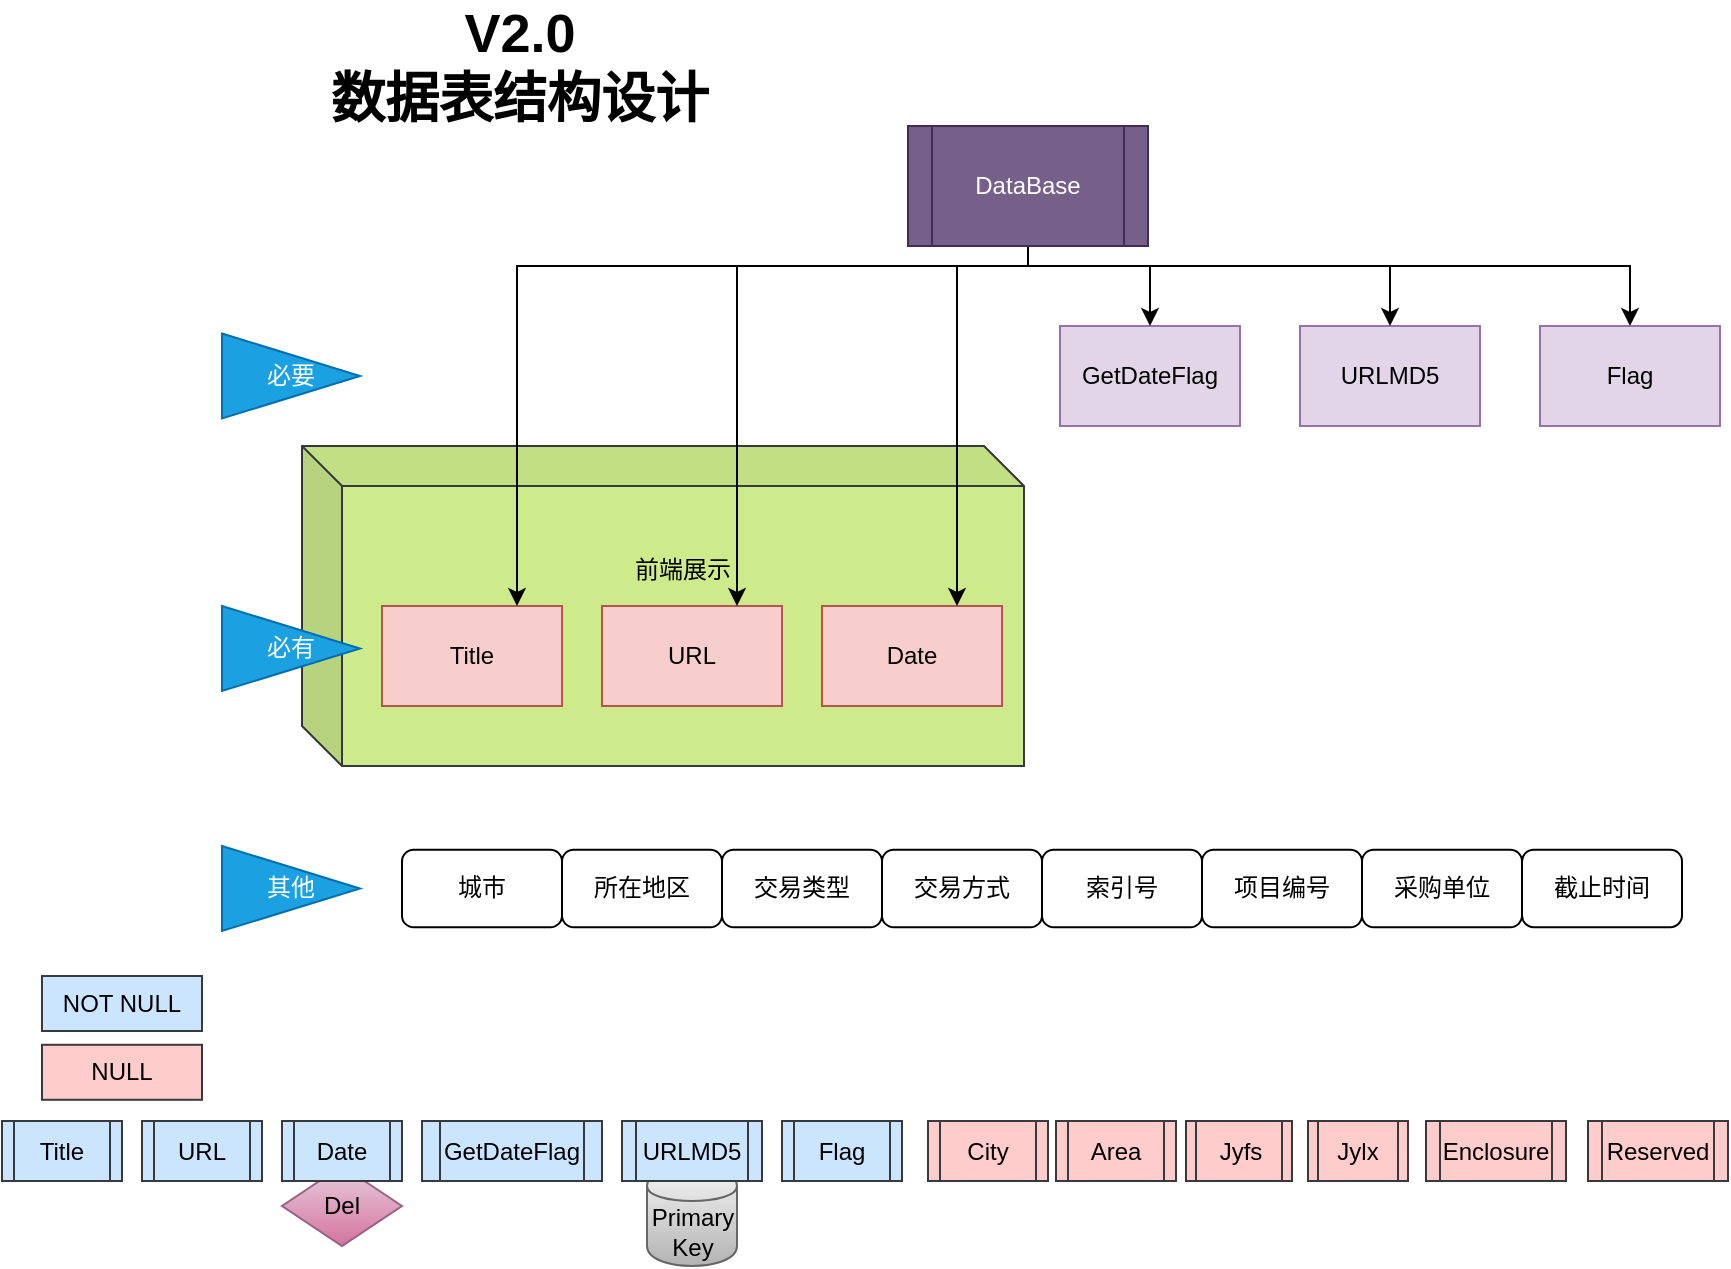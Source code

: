 <mxfile version="12.9.10" type="device"><diagram id="DYj6ctpmkaCyHeck4AfF" name="Page-1"><mxGraphModel dx="1863" dy="632" grid="1" gridSize="10" guides="1" tooltips="1" connect="1" arrows="1" fold="1" page="1" pageScale="1" pageWidth="827" pageHeight="1169" math="0" shadow="0"><root><mxCell id="0"/><mxCell id="1" parent="0"/><mxCell id="mHq1c8KbC2SSLHEufJT0-53" value="前端展示&lt;br&gt;&lt;br&gt;&lt;br&gt;&lt;br&gt;&lt;br&gt;" style="shape=cube;whiteSpace=wrap;html=1;boundedLbl=1;backgroundOutline=1;darkOpacity=0.05;darkOpacity2=0.1;fillColor=#cdeb8b;strokeColor=#36393d;shadow=0;comic=0;" vertex="1" parent="1"><mxGeometry x="100" y="320" width="361" height="160" as="geometry"/></mxCell><mxCell id="mHq1c8KbC2SSLHEufJT0-1" value="Title" style="rounded=0;whiteSpace=wrap;html=1;fillColor=#f8cecc;strokeColor=#b85450;" vertex="1" parent="1"><mxGeometry x="140" y="400" width="90" height="50" as="geometry"/></mxCell><mxCell id="mHq1c8KbC2SSLHEufJT0-2" value="URL" style="rounded=0;whiteSpace=wrap;html=1;fillColor=#f8cecc;strokeColor=#b85450;" vertex="1" parent="1"><mxGeometry x="250" y="400" width="90" height="50" as="geometry"/></mxCell><mxCell id="mHq1c8KbC2SSLHEufJT0-10" value="URLMD5" style="rounded=0;whiteSpace=wrap;html=1;fillColor=#e1d5e7;strokeColor=#9673a6;" vertex="1" parent="1"><mxGeometry x="599" y="260" width="90" height="50" as="geometry"/></mxCell><mxCell id="mHq1c8KbC2SSLHEufJT0-11" value="GetDateFlag" style="rounded=0;whiteSpace=wrap;html=1;fillColor=#e1d5e7;strokeColor=#9673a6;" vertex="1" parent="1"><mxGeometry x="479" y="260" width="90" height="50" as="geometry"/></mxCell><mxCell id="mHq1c8KbC2SSLHEufJT0-12" value="Date" style="rounded=0;whiteSpace=wrap;html=1;fillColor=#f8cecc;strokeColor=#b85450;" vertex="1" parent="1"><mxGeometry x="360" y="400" width="90" height="50" as="geometry"/></mxCell><mxCell id="mHq1c8KbC2SSLHEufJT0-20" style="edgeStyle=orthogonalEdgeStyle;rounded=0;orthogonalLoop=1;jettySize=auto;html=1;entryX=0.5;entryY=0;entryDx=0;entryDy=0;" edge="1" parent="1" source="mHq1c8KbC2SSLHEufJT0-16" target="mHq1c8KbC2SSLHEufJT0-11"><mxGeometry relative="1" as="geometry"><Array as="points"><mxPoint x="463" y="230"/><mxPoint x="524" y="230"/></Array></mxGeometry></mxCell><mxCell id="mHq1c8KbC2SSLHEufJT0-24" style="edgeStyle=orthogonalEdgeStyle;rounded=0;orthogonalLoop=1;jettySize=auto;html=1;entryX=0.5;entryY=0;entryDx=0;entryDy=0;" edge="1" parent="1" source="mHq1c8KbC2SSLHEufJT0-16" target="mHq1c8KbC2SSLHEufJT0-10"><mxGeometry relative="1" as="geometry"><Array as="points"><mxPoint x="463" y="230"/><mxPoint x="644" y="230"/></Array></mxGeometry></mxCell><mxCell id="mHq1c8KbC2SSLHEufJT0-26" style="edgeStyle=orthogonalEdgeStyle;rounded=0;orthogonalLoop=1;jettySize=auto;html=1;entryX=0.5;entryY=0;entryDx=0;entryDy=0;" edge="1" parent="1" source="mHq1c8KbC2SSLHEufJT0-16" target="mHq1c8KbC2SSLHEufJT0-25"><mxGeometry relative="1" as="geometry"><Array as="points"><mxPoint x="463" y="230"/><mxPoint x="764" y="230"/></Array></mxGeometry></mxCell><mxCell id="mHq1c8KbC2SSLHEufJT0-58" style="edgeStyle=orthogonalEdgeStyle;rounded=0;orthogonalLoop=1;jettySize=auto;html=1;entryX=0.75;entryY=0;entryDx=0;entryDy=0;" edge="1" parent="1" source="mHq1c8KbC2SSLHEufJT0-16" target="mHq1c8KbC2SSLHEufJT0-1"><mxGeometry relative="1" as="geometry"><Array as="points"><mxPoint x="463" y="230"/><mxPoint x="208" y="230"/></Array></mxGeometry></mxCell><mxCell id="mHq1c8KbC2SSLHEufJT0-59" style="edgeStyle=orthogonalEdgeStyle;rounded=0;orthogonalLoop=1;jettySize=auto;html=1;entryX=0.75;entryY=0;entryDx=0;entryDy=0;" edge="1" parent="1" source="mHq1c8KbC2SSLHEufJT0-16" target="mHq1c8KbC2SSLHEufJT0-12"><mxGeometry relative="1" as="geometry"><Array as="points"><mxPoint x="463" y="230"/><mxPoint x="428" y="230"/></Array></mxGeometry></mxCell><mxCell id="mHq1c8KbC2SSLHEufJT0-61" style="edgeStyle=orthogonalEdgeStyle;rounded=0;orthogonalLoop=1;jettySize=auto;html=1;entryX=0.75;entryY=0;entryDx=0;entryDy=0;" edge="1" parent="1" source="mHq1c8KbC2SSLHEufJT0-16" target="mHq1c8KbC2SSLHEufJT0-2"><mxGeometry relative="1" as="geometry"><Array as="points"><mxPoint x="463" y="230"/><mxPoint x="318" y="230"/></Array></mxGeometry></mxCell><mxCell id="mHq1c8KbC2SSLHEufJT0-16" value="DataBase" style="shape=process;whiteSpace=wrap;html=1;backgroundOutline=1;fillColor=#76608a;strokeColor=#432D57;fontColor=#ffffff;" vertex="1" parent="1"><mxGeometry x="403" y="160" width="120" height="60" as="geometry"/></mxCell><mxCell id="mHq1c8KbC2SSLHEufJT0-22" value="必要" style="triangle;whiteSpace=wrap;html=1;fillColor=#1ba1e2;strokeColor=#006EAF;fontColor=#ffffff;" vertex="1" parent="1"><mxGeometry x="60" y="263.75" width="69" height="42.5" as="geometry"/></mxCell><mxCell id="mHq1c8KbC2SSLHEufJT0-25" value="Flag" style="rounded=0;whiteSpace=wrap;html=1;fillColor=#e1d5e7;strokeColor=#9673a6;" vertex="1" parent="1"><mxGeometry x="719" y="260" width="90" height="50" as="geometry"/></mxCell><mxCell id="mHq1c8KbC2SSLHEufJT0-60" value="必有" style="triangle;whiteSpace=wrap;html=1;fillColor=#1ba1e2;strokeColor=#006EAF;fontColor=#ffffff;" vertex="1" parent="1"><mxGeometry x="60" y="400" width="69" height="42.5" as="geometry"/></mxCell><mxCell id="mHq1c8KbC2SSLHEufJT0-65" value="其他" style="triangle;whiteSpace=wrap;html=1;fillColor=#1ba1e2;strokeColor=#006EAF;fontColor=#ffffff;" vertex="1" parent="1"><mxGeometry x="60" y="520" width="69" height="42.5" as="geometry"/></mxCell><mxCell id="mHq1c8KbC2SSLHEufJT0-66" value="城市" style="rounded=1;whiteSpace=wrap;html=1;" vertex="1" parent="1"><mxGeometry x="150" y="521.88" width="80" height="38.75" as="geometry"/></mxCell><mxCell id="mHq1c8KbC2SSLHEufJT0-67" value="交易方式" style="rounded=1;whiteSpace=wrap;html=1;" vertex="1" parent="1"><mxGeometry x="390" y="521.88" width="80" height="38.75" as="geometry"/></mxCell><mxCell id="mHq1c8KbC2SSLHEufJT0-68" value="所在地区&lt;span style=&quot;font-family: monospace ; font-size: 0px&quot;&gt;%3CmxGraphModel%3E%3Croot%3E%3CmxCell%20id%3D%220%22%2F%3E%3CmxCell%20id%3D%221%22%20parent%3D%220%22%2F%3E%3CmxCell%20id%3D%222%22%20value%3D%22%E4%BA%A4%E6%98%93%E6%96%B9%E5%BC%8F%22%20style%3D%22rounded%3D1%3BwhiteSpace%3Dwrap%3Bhtml%3D1%3B%22%20vertex%3D%221%22%20parent%3D%221%22%3E%3CmxGeometry%20x%3D%22240.5%22%20y%3D%22420%22%20width%3D%2280%22%20height%3D%2238.75%22%20as%3D%22geometry%22%2F%3E%3C%2FmxCell%3E%3C%2Froot%3E%3C%2FmxGraphModel%3E&lt;/span&gt;" style="rounded=1;whiteSpace=wrap;html=1;" vertex="1" parent="1"><mxGeometry x="230" y="521.87" width="80" height="38.75" as="geometry"/></mxCell><mxCell id="mHq1c8KbC2SSLHEufJT0-69" value="交易类型" style="rounded=1;whiteSpace=wrap;html=1;" vertex="1" parent="1"><mxGeometry x="310" y="521.87" width="80" height="38.75" as="geometry"/></mxCell><mxCell id="mHq1c8KbC2SSLHEufJT0-70" value="索引号" style="rounded=1;whiteSpace=wrap;html=1;" vertex="1" parent="1"><mxGeometry x="470" y="521.88" width="80" height="38.75" as="geometry"/></mxCell><mxCell id="mHq1c8KbC2SSLHEufJT0-71" value="项目编号" style="rounded=1;whiteSpace=wrap;html=1;" vertex="1" parent="1"><mxGeometry x="550" y="521.87" width="80" height="38.75" as="geometry"/></mxCell><mxCell id="mHq1c8KbC2SSLHEufJT0-72" value="采购单位" style="rounded=1;whiteSpace=wrap;html=1;" vertex="1" parent="1"><mxGeometry x="630" y="521.88" width="80" height="38.74" as="geometry"/></mxCell><mxCell id="mHq1c8KbC2SSLHEufJT0-73" value="截止时间" style="rounded=1;whiteSpace=wrap;html=1;" vertex="1" parent="1"><mxGeometry x="710" y="521.87" width="80" height="38.74" as="geometry"/></mxCell><mxCell id="mHq1c8KbC2SSLHEufJT0-75" value="Title" style="shape=process;whiteSpace=wrap;html=1;backgroundOutline=1;fillColor=#cce5ff;strokeColor=#36393d;flipH=1;direction=east;glass=0;rounded=0;shadow=0;comic=0;" vertex="1" parent="1"><mxGeometry x="-50" y="657.5" width="60" height="30" as="geometry"/></mxCell><mxCell id="mHq1c8KbC2SSLHEufJT0-76" value="URL" style="shape=process;whiteSpace=wrap;html=1;backgroundOutline=1;fillColor=#cce5ff;strokeColor=#36393d;flipH=1;direction=east;glass=0;rounded=0;shadow=0;comic=0;" vertex="1" parent="1"><mxGeometry x="20" y="657.5" width="60" height="30" as="geometry"/></mxCell><mxCell id="mHq1c8KbC2SSLHEufJT0-77" value="Date" style="shape=process;whiteSpace=wrap;html=1;backgroundOutline=1;fillColor=#cce5ff;strokeColor=#36393d;flipH=1;direction=east;glass=0;rounded=0;shadow=0;comic=0;" vertex="1" parent="1"><mxGeometry x="90" y="657.5" width="60" height="30" as="geometry"/></mxCell><mxCell id="mHq1c8KbC2SSLHEufJT0-78" value="GetDateFlag" style="shape=process;whiteSpace=wrap;html=1;backgroundOutline=1;fillColor=#cce5ff;strokeColor=#36393d;flipH=1;direction=east;glass=0;rounded=0;shadow=0;comic=0;" vertex="1" parent="1"><mxGeometry x="160" y="657.5" width="90" height="30" as="geometry"/></mxCell><mxCell id="mHq1c8KbC2SSLHEufJT0-79" value="URLMD5" style="shape=process;whiteSpace=wrap;html=1;backgroundOutline=1;fillColor=#cce5ff;strokeColor=#36393d;flipH=1;direction=east;glass=0;rounded=0;shadow=0;comic=0;" vertex="1" parent="1"><mxGeometry x="260" y="657.5" width="70" height="30" as="geometry"/></mxCell><mxCell id="mHq1c8KbC2SSLHEufJT0-80" value="Flag" style="shape=process;whiteSpace=wrap;html=1;backgroundOutline=1;fillColor=#cce5ff;strokeColor=#36393d;flipH=1;direction=east;glass=0;rounded=0;shadow=0;comic=0;" vertex="1" parent="1"><mxGeometry x="340" y="657.5" width="60" height="30" as="geometry"/></mxCell><mxCell id="mHq1c8KbC2SSLHEufJT0-81" value="City" style="shape=process;whiteSpace=wrap;html=1;backgroundOutline=1;fillColor=#ffcccc;strokeColor=#36393d;flipH=1;direction=east;glass=0;rounded=0;shadow=0;comic=0;" vertex="1" parent="1"><mxGeometry x="413" y="657.5" width="60" height="30" as="geometry"/></mxCell><mxCell id="mHq1c8KbC2SSLHEufJT0-82" value="Jyfs" style="shape=process;whiteSpace=wrap;html=1;backgroundOutline=1;fillColor=#ffcccc;strokeColor=#36393d;flipH=1;direction=east;glass=0;rounded=0;shadow=0;comic=0;" vertex="1" parent="1"><mxGeometry x="542" y="657.5" width="53" height="30" as="geometry"/></mxCell><mxCell id="mHq1c8KbC2SSLHEufJT0-83" value="Jylx" style="shape=process;whiteSpace=wrap;html=1;backgroundOutline=1;fillColor=#ffcccc;strokeColor=#36393d;flipH=1;direction=east;glass=0;rounded=0;shadow=0;comic=0;" vertex="1" parent="1"><mxGeometry x="603" y="657.5" width="50" height="30" as="geometry"/></mxCell><mxCell id="mHq1c8KbC2SSLHEufJT0-84" value="Area" style="shape=process;whiteSpace=wrap;html=1;backgroundOutline=1;fillColor=#ffcccc;strokeColor=#36393d;flipH=1;direction=east;glass=0;rounded=0;shadow=0;comic=0;" vertex="1" parent="1"><mxGeometry x="477" y="657.5" width="60" height="30" as="geometry"/></mxCell><mxCell id="mHq1c8KbC2SSLHEufJT0-88" value="Enclosure" style="shape=process;whiteSpace=wrap;html=1;backgroundOutline=1;fillColor=#ffcccc;strokeColor=#36393d;flipH=1;direction=east;glass=0;rounded=0;shadow=0;comic=0;" vertex="1" parent="1"><mxGeometry x="662" y="657.5" width="70" height="30" as="geometry"/></mxCell><mxCell id="mHq1c8KbC2SSLHEufJT0-102" value="Primary&lt;br&gt;Key" style="shape=cylinder;whiteSpace=wrap;html=1;boundedLbl=1;backgroundOutline=1;gradientColor=#b3b3b3;fillColor=#f5f5f5;strokeColor=#666666;" vertex="1" parent="1"><mxGeometry x="272.5" y="680" width="45" height="50" as="geometry"/></mxCell><mxCell id="mHq1c8KbC2SSLHEufJT0-103" value="Del" style="rhombus;whiteSpace=wrap;html=1;gradientColor=#d5739d;fillColor=#e6d0de;strokeColor=#996185;" vertex="1" parent="1"><mxGeometry x="90" y="680" width="60" height="40" as="geometry"/></mxCell><mxCell id="mHq1c8KbC2SSLHEufJT0-105" value="URLMD5" style="shape=process;whiteSpace=wrap;html=1;backgroundOutline=1;fillColor=#cce5ff;strokeColor=#36393d;flipH=1;direction=east;glass=0;rounded=0;shadow=0;comic=0;" vertex="1" parent="1"><mxGeometry x="260" y="657.5" width="70" height="30" as="geometry"/></mxCell><mxCell id="mHq1c8KbC2SSLHEufJT0-106" value="Date" style="shape=process;whiteSpace=wrap;html=1;backgroundOutline=1;fillColor=#cce5ff;strokeColor=#36393d;flipH=1;direction=east;glass=0;rounded=0;shadow=0;comic=0;" vertex="1" parent="1"><mxGeometry x="90" y="657.5" width="60" height="30" as="geometry"/></mxCell><mxCell id="mHq1c8KbC2SSLHEufJT0-108" value="&lt;span style=&quot;text-align: left&quot;&gt;&lt;font style=&quot;font-size: 12px&quot;&gt;Reserved&lt;/font&gt;&lt;/span&gt;" style="shape=process;whiteSpace=wrap;html=1;backgroundOutline=1;fillColor=#ffcccc;strokeColor=#36393d;flipH=1;direction=east;glass=0;rounded=0;shadow=0;comic=0;" vertex="1" parent="1"><mxGeometry x="743" y="657.5" width="70" height="30" as="geometry"/></mxCell><mxCell id="mHq1c8KbC2SSLHEufJT0-110" value="&lt;b style=&quot;font-size: 27px&quot;&gt;V2.0&lt;br&gt;数据表结构设计&lt;/b&gt;" style="text;html=1;strokeColor=none;fillColor=none;align=center;verticalAlign=middle;whiteSpace=wrap;rounded=0;" vertex="1" parent="1"><mxGeometry x="100" y="100" width="218" height="60" as="geometry"/></mxCell><mxCell id="mHq1c8KbC2SSLHEufJT0-114" value="NOT NULL" style="rounded=0;whiteSpace=wrap;html=1;shadow=0;glass=0;comic=0;fillColor=#cce5ff;strokeColor=#36393d;" vertex="1" parent="1"><mxGeometry x="-30" y="585" width="80" height="27.5" as="geometry"/></mxCell><mxCell id="mHq1c8KbC2SSLHEufJT0-115" value="NULL" style="rounded=0;whiteSpace=wrap;html=1;shadow=0;glass=0;comic=0;fillColor=#ffcccc;strokeColor=#36393d;" vertex="1" parent="1"><mxGeometry x="-30" y="619.39" width="80" height="27.5" as="geometry"/></mxCell></root></mxGraphModel></diagram></mxfile>